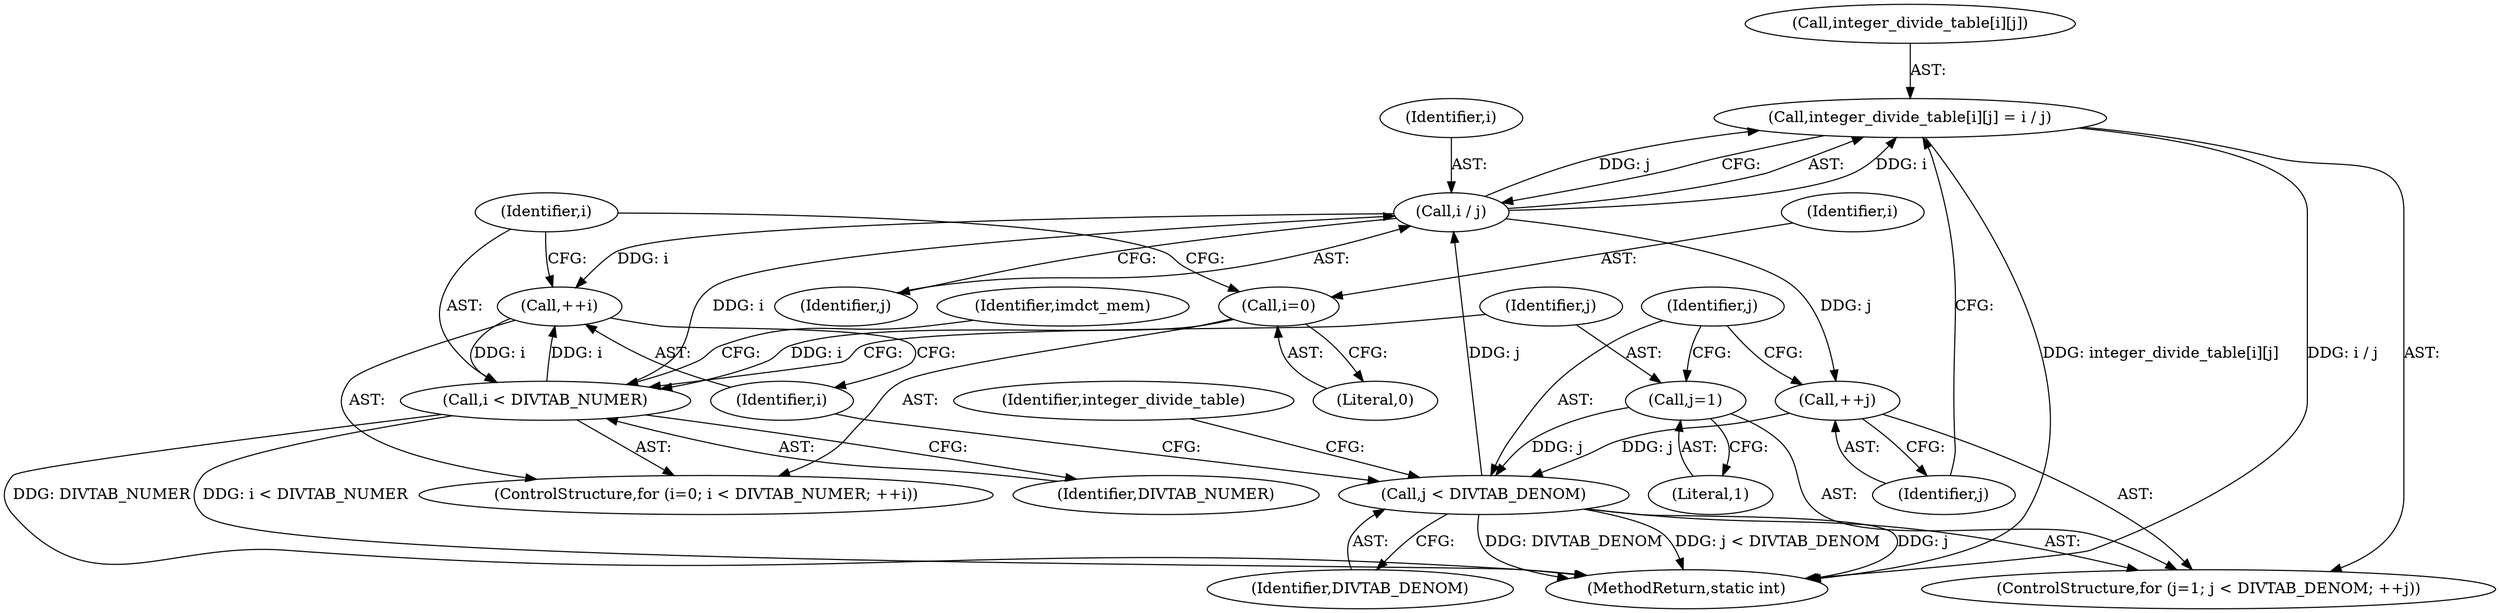 digraph "0_stb_244d83bc3d859293f55812d48b3db168e581f6ab_0@array" {
"1003362" [label="(Call,integer_divide_table[i][j] = i / j)"];
"1003368" [label="(Call,i / j)"];
"1003348" [label="(Call,i < DIVTAB_NUMER)"];
"1003351" [label="(Call,++i)"];
"1003345" [label="(Call,i=0)"];
"1003357" [label="(Call,j < DIVTAB_DENOM)"];
"1003360" [label="(Call,++j)"];
"1003354" [label="(Call,j=1)"];
"1003354" [label="(Call,j=1)"];
"1003349" [label="(Identifier,i)"];
"1003515" [label="(MethodReturn,static int)"];
"1003374" [label="(Identifier,imdct_mem)"];
"1003362" [label="(Call,integer_divide_table[i][j] = i / j)"];
"1003370" [label="(Identifier,j)"];
"1003347" [label="(Literal,0)"];
"1003368" [label="(Call,i / j)"];
"1003353" [label="(ControlStructure,for (j=1; j < DIVTAB_DENOM; ++j))"];
"1003352" [label="(Identifier,i)"];
"1003355" [label="(Identifier,j)"];
"1003344" [label="(ControlStructure,for (i=0; i < DIVTAB_NUMER; ++i))"];
"1003351" [label="(Call,++i)"];
"1003359" [label="(Identifier,DIVTAB_DENOM)"];
"1003356" [label="(Literal,1)"];
"1003358" [label="(Identifier,j)"];
"1003369" [label="(Identifier,i)"];
"1003357" [label="(Call,j < DIVTAB_DENOM)"];
"1003345" [label="(Call,i=0)"];
"1003365" [label="(Identifier,integer_divide_table)"];
"1003361" [label="(Identifier,j)"];
"1003350" [label="(Identifier,DIVTAB_NUMER)"];
"1003348" [label="(Call,i < DIVTAB_NUMER)"];
"1003346" [label="(Identifier,i)"];
"1003363" [label="(Call,integer_divide_table[i][j])"];
"1003360" [label="(Call,++j)"];
"1003362" -> "1003353"  [label="AST: "];
"1003362" -> "1003368"  [label="CFG: "];
"1003363" -> "1003362"  [label="AST: "];
"1003368" -> "1003362"  [label="AST: "];
"1003361" -> "1003362"  [label="CFG: "];
"1003362" -> "1003515"  [label="DDG: integer_divide_table[i][j]"];
"1003362" -> "1003515"  [label="DDG: i / j"];
"1003368" -> "1003362"  [label="DDG: i"];
"1003368" -> "1003362"  [label="DDG: j"];
"1003368" -> "1003370"  [label="CFG: "];
"1003369" -> "1003368"  [label="AST: "];
"1003370" -> "1003368"  [label="AST: "];
"1003368" -> "1003351"  [label="DDG: i"];
"1003368" -> "1003360"  [label="DDG: j"];
"1003348" -> "1003368"  [label="DDG: i"];
"1003357" -> "1003368"  [label="DDG: j"];
"1003348" -> "1003344"  [label="AST: "];
"1003348" -> "1003350"  [label="CFG: "];
"1003349" -> "1003348"  [label="AST: "];
"1003350" -> "1003348"  [label="AST: "];
"1003355" -> "1003348"  [label="CFG: "];
"1003374" -> "1003348"  [label="CFG: "];
"1003348" -> "1003515"  [label="DDG: i < DIVTAB_NUMER"];
"1003348" -> "1003515"  [label="DDG: DIVTAB_NUMER"];
"1003351" -> "1003348"  [label="DDG: i"];
"1003345" -> "1003348"  [label="DDG: i"];
"1003348" -> "1003351"  [label="DDG: i"];
"1003351" -> "1003344"  [label="AST: "];
"1003351" -> "1003352"  [label="CFG: "];
"1003352" -> "1003351"  [label="AST: "];
"1003349" -> "1003351"  [label="CFG: "];
"1003345" -> "1003344"  [label="AST: "];
"1003345" -> "1003347"  [label="CFG: "];
"1003346" -> "1003345"  [label="AST: "];
"1003347" -> "1003345"  [label="AST: "];
"1003349" -> "1003345"  [label="CFG: "];
"1003357" -> "1003353"  [label="AST: "];
"1003357" -> "1003359"  [label="CFG: "];
"1003358" -> "1003357"  [label="AST: "];
"1003359" -> "1003357"  [label="AST: "];
"1003365" -> "1003357"  [label="CFG: "];
"1003352" -> "1003357"  [label="CFG: "];
"1003357" -> "1003515"  [label="DDG: j"];
"1003357" -> "1003515"  [label="DDG: DIVTAB_DENOM"];
"1003357" -> "1003515"  [label="DDG: j < DIVTAB_DENOM"];
"1003360" -> "1003357"  [label="DDG: j"];
"1003354" -> "1003357"  [label="DDG: j"];
"1003360" -> "1003353"  [label="AST: "];
"1003360" -> "1003361"  [label="CFG: "];
"1003361" -> "1003360"  [label="AST: "];
"1003358" -> "1003360"  [label="CFG: "];
"1003354" -> "1003353"  [label="AST: "];
"1003354" -> "1003356"  [label="CFG: "];
"1003355" -> "1003354"  [label="AST: "];
"1003356" -> "1003354"  [label="AST: "];
"1003358" -> "1003354"  [label="CFG: "];
}
